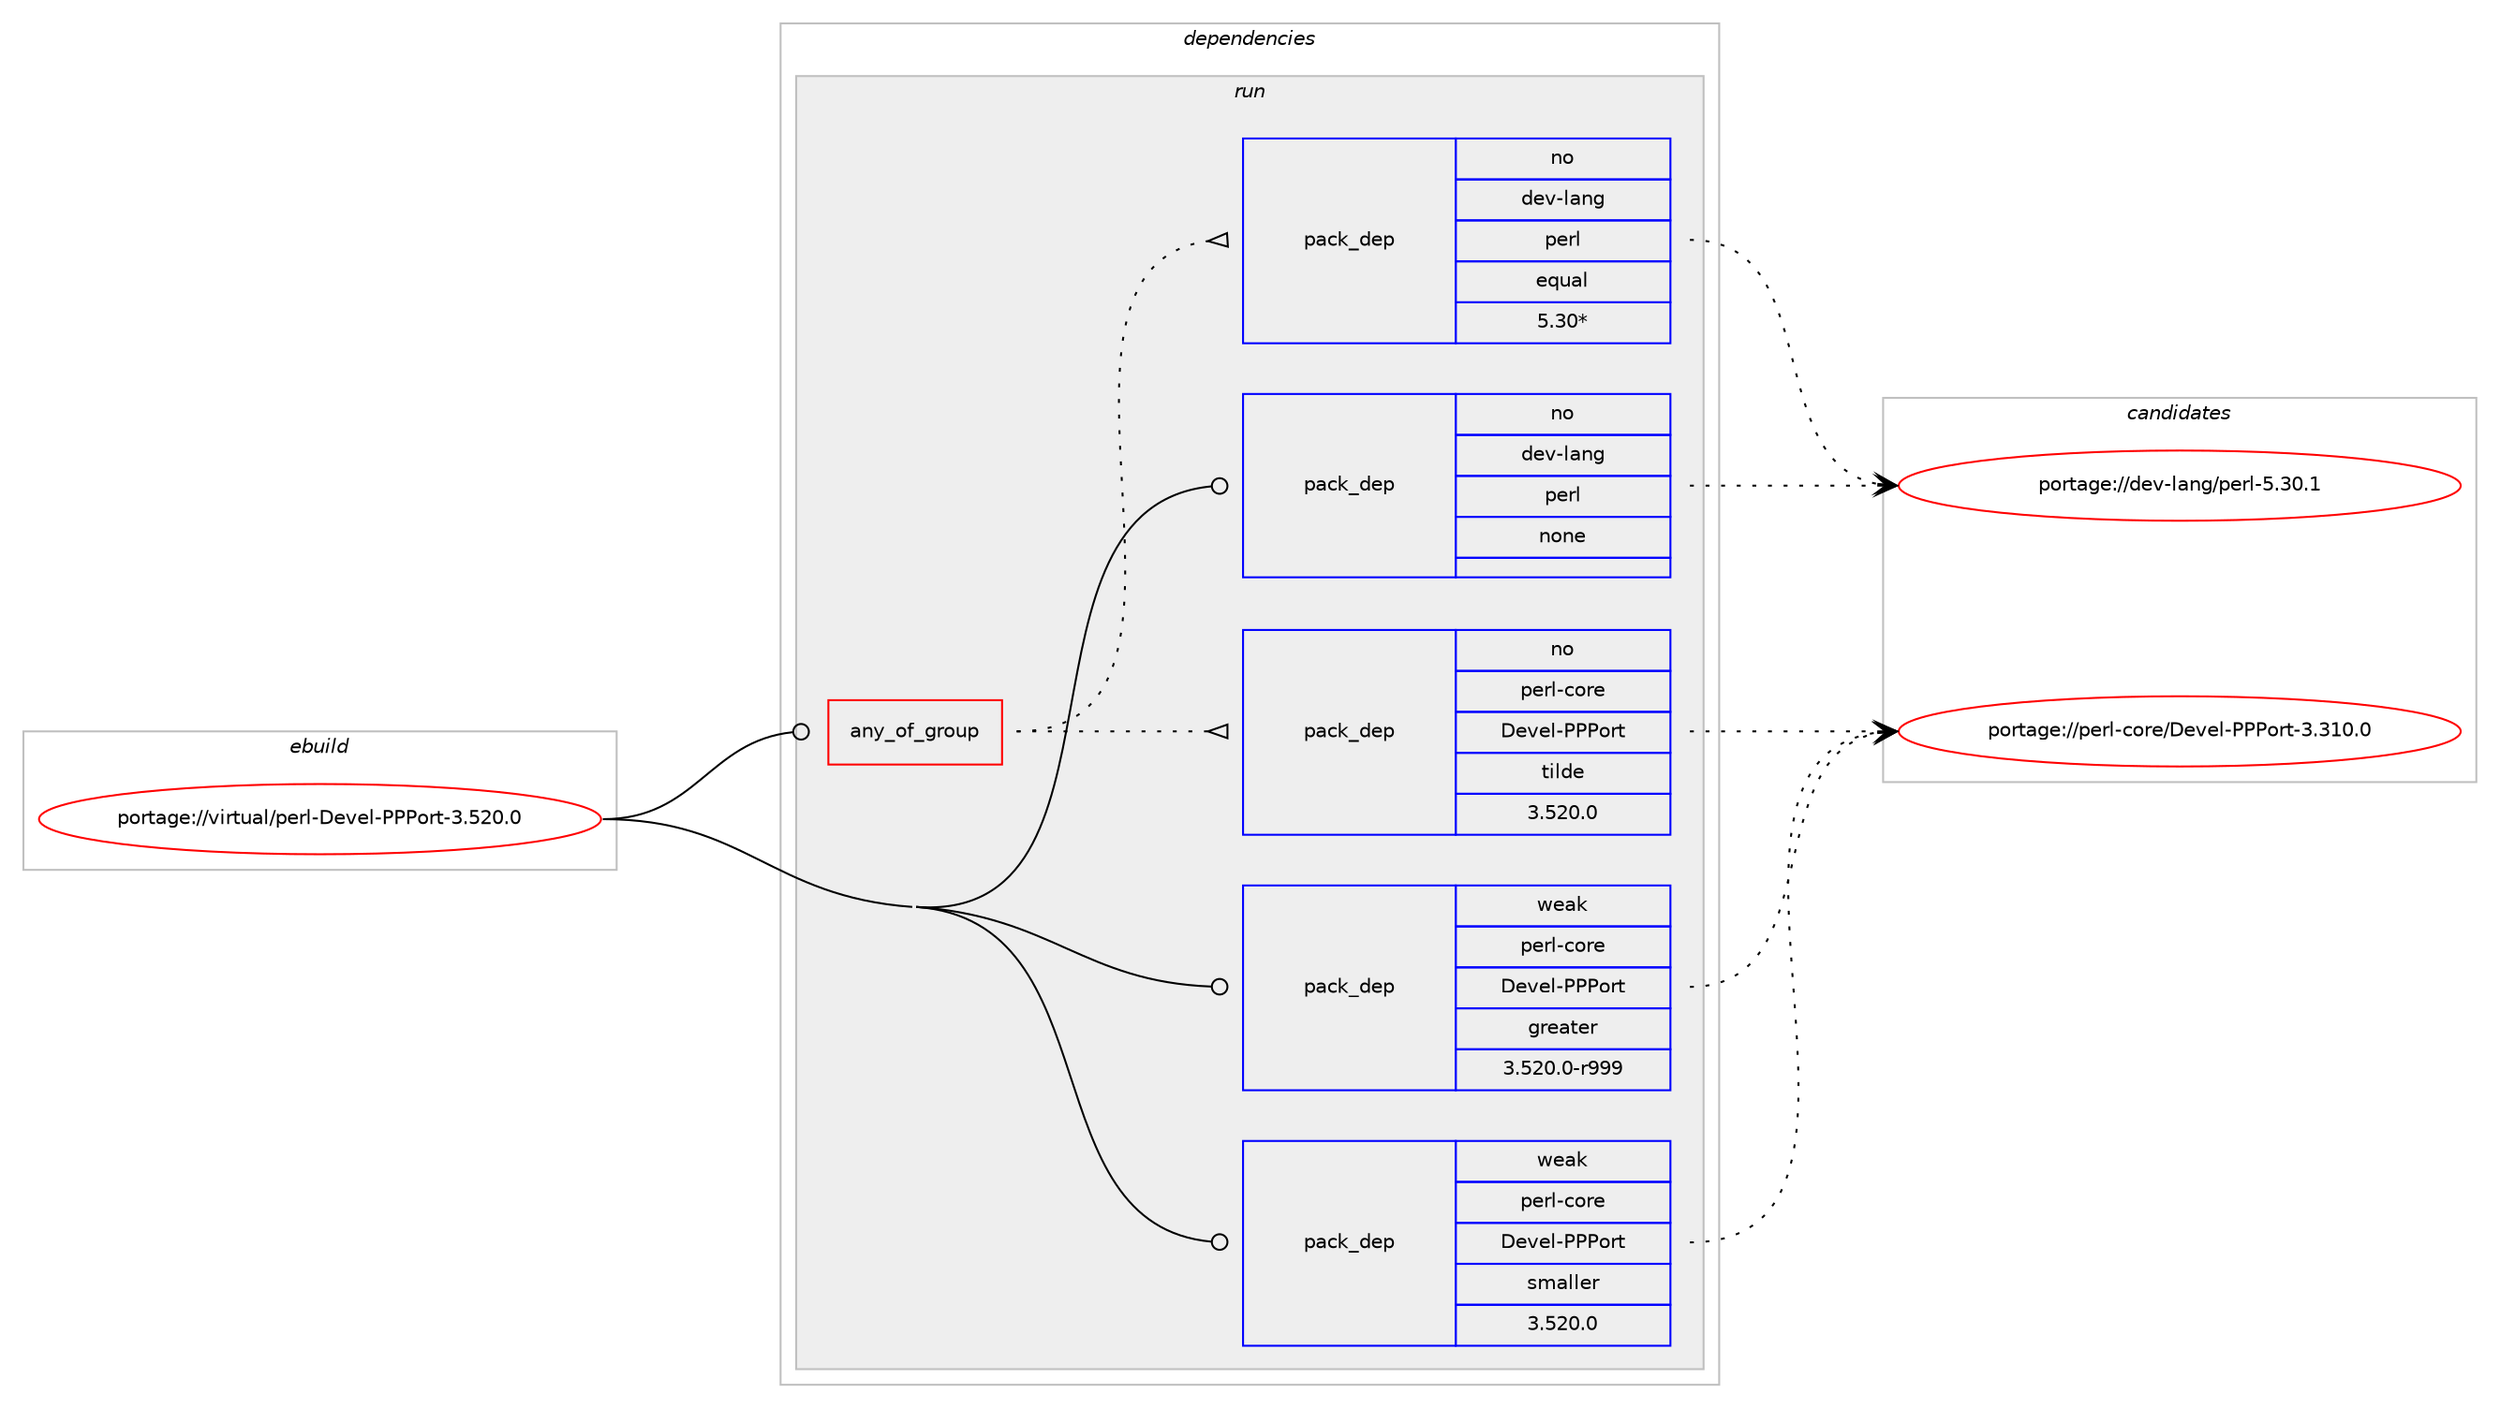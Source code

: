 digraph prolog {

# *************
# Graph options
# *************

newrank=true;
concentrate=true;
compound=true;
graph [rankdir=LR,fontname=Helvetica,fontsize=10,ranksep=1.5];#, ranksep=2.5, nodesep=0.2];
edge  [arrowhead=vee];
node  [fontname=Helvetica,fontsize=10];

# **********
# The ebuild
# **********

subgraph cluster_leftcol {
color=gray;
rank=same;
label=<<i>ebuild</i>>;
id [label="portage://virtual/perl-Devel-PPPort-3.520.0", color=red, width=4, href="../virtual/perl-Devel-PPPort-3.520.0.svg"];
}

# ****************
# The dependencies
# ****************

subgraph cluster_midcol {
color=gray;
label=<<i>dependencies</i>>;
subgraph cluster_compile {
fillcolor="#eeeeee";
style=filled;
label=<<i>compile</i>>;
}
subgraph cluster_compileandrun {
fillcolor="#eeeeee";
style=filled;
label=<<i>compile and run</i>>;
}
subgraph cluster_run {
fillcolor="#eeeeee";
style=filled;
label=<<i>run</i>>;
subgraph any179 {
dependency8581 [label=<<TABLE BORDER="0" CELLBORDER="1" CELLSPACING="0" CELLPADDING="4"><TR><TD CELLPADDING="10">any_of_group</TD></TR></TABLE>>, shape=none, color=red];subgraph pack7120 {
dependency8582 [label=<<TABLE BORDER="0" CELLBORDER="1" CELLSPACING="0" CELLPADDING="4" WIDTH="220"><TR><TD ROWSPAN="6" CELLPADDING="30">pack_dep</TD></TR><TR><TD WIDTH="110">no</TD></TR><TR><TD>dev-lang</TD></TR><TR><TD>perl</TD></TR><TR><TD>equal</TD></TR><TR><TD>5.30*</TD></TR></TABLE>>, shape=none, color=blue];
}
dependency8581:e -> dependency8582:w [weight=20,style="dotted",arrowhead="oinv"];
subgraph pack7121 {
dependency8583 [label=<<TABLE BORDER="0" CELLBORDER="1" CELLSPACING="0" CELLPADDING="4" WIDTH="220"><TR><TD ROWSPAN="6" CELLPADDING="30">pack_dep</TD></TR><TR><TD WIDTH="110">no</TD></TR><TR><TD>perl-core</TD></TR><TR><TD>Devel-PPPort</TD></TR><TR><TD>tilde</TD></TR><TR><TD>3.520.0</TD></TR></TABLE>>, shape=none, color=blue];
}
dependency8581:e -> dependency8583:w [weight=20,style="dotted",arrowhead="oinv"];
}
id:e -> dependency8581:w [weight=20,style="solid",arrowhead="odot"];
subgraph pack7122 {
dependency8584 [label=<<TABLE BORDER="0" CELLBORDER="1" CELLSPACING="0" CELLPADDING="4" WIDTH="220"><TR><TD ROWSPAN="6" CELLPADDING="30">pack_dep</TD></TR><TR><TD WIDTH="110">no</TD></TR><TR><TD>dev-lang</TD></TR><TR><TD>perl</TD></TR><TR><TD>none</TD></TR><TR><TD></TD></TR></TABLE>>, shape=none, color=blue];
}
id:e -> dependency8584:w [weight=20,style="solid",arrowhead="odot"];
subgraph pack7123 {
dependency8585 [label=<<TABLE BORDER="0" CELLBORDER="1" CELLSPACING="0" CELLPADDING="4" WIDTH="220"><TR><TD ROWSPAN="6" CELLPADDING="30">pack_dep</TD></TR><TR><TD WIDTH="110">weak</TD></TR><TR><TD>perl-core</TD></TR><TR><TD>Devel-PPPort</TD></TR><TR><TD>greater</TD></TR><TR><TD>3.520.0-r999</TD></TR></TABLE>>, shape=none, color=blue];
}
id:e -> dependency8585:w [weight=20,style="solid",arrowhead="odot"];
subgraph pack7124 {
dependency8586 [label=<<TABLE BORDER="0" CELLBORDER="1" CELLSPACING="0" CELLPADDING="4" WIDTH="220"><TR><TD ROWSPAN="6" CELLPADDING="30">pack_dep</TD></TR><TR><TD WIDTH="110">weak</TD></TR><TR><TD>perl-core</TD></TR><TR><TD>Devel-PPPort</TD></TR><TR><TD>smaller</TD></TR><TR><TD>3.520.0</TD></TR></TABLE>>, shape=none, color=blue];
}
id:e -> dependency8586:w [weight=20,style="solid",arrowhead="odot"];
}
}

# **************
# The candidates
# **************

subgraph cluster_choices {
rank=same;
color=gray;
label=<<i>candidates</i>>;

subgraph choice7120 {
color=black;
nodesep=1;
choice10010111845108971101034711210111410845534651484649 [label="portage://dev-lang/perl-5.30.1", color=red, width=4,href="../dev-lang/perl-5.30.1.svg"];
dependency8582:e -> choice10010111845108971101034711210111410845534651484649:w [style=dotted,weight="100"];
}
subgraph choice7121 {
color=black;
nodesep=1;
choice11210111410845991111141014768101118101108458080801111141164551465149484648 [label="portage://perl-core/Devel-PPPort-3.310.0", color=red, width=4,href="../perl-core/Devel-PPPort-3.310.0.svg"];
dependency8583:e -> choice11210111410845991111141014768101118101108458080801111141164551465149484648:w [style=dotted,weight="100"];
}
subgraph choice7122 {
color=black;
nodesep=1;
choice10010111845108971101034711210111410845534651484649 [label="portage://dev-lang/perl-5.30.1", color=red, width=4,href="../dev-lang/perl-5.30.1.svg"];
dependency8584:e -> choice10010111845108971101034711210111410845534651484649:w [style=dotted,weight="100"];
}
subgraph choice7123 {
color=black;
nodesep=1;
choice11210111410845991111141014768101118101108458080801111141164551465149484648 [label="portage://perl-core/Devel-PPPort-3.310.0", color=red, width=4,href="../perl-core/Devel-PPPort-3.310.0.svg"];
dependency8585:e -> choice11210111410845991111141014768101118101108458080801111141164551465149484648:w [style=dotted,weight="100"];
}
subgraph choice7124 {
color=black;
nodesep=1;
choice11210111410845991111141014768101118101108458080801111141164551465149484648 [label="portage://perl-core/Devel-PPPort-3.310.0", color=red, width=4,href="../perl-core/Devel-PPPort-3.310.0.svg"];
dependency8586:e -> choice11210111410845991111141014768101118101108458080801111141164551465149484648:w [style=dotted,weight="100"];
}
}

}
